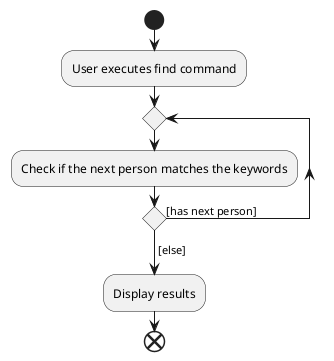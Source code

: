 @startuml
start
:User executes find command;
repeat
    :Check if the next person matches the keywords;
repeat while () is ([has next person])
-> [else];
:Display results;
end
@enduml
